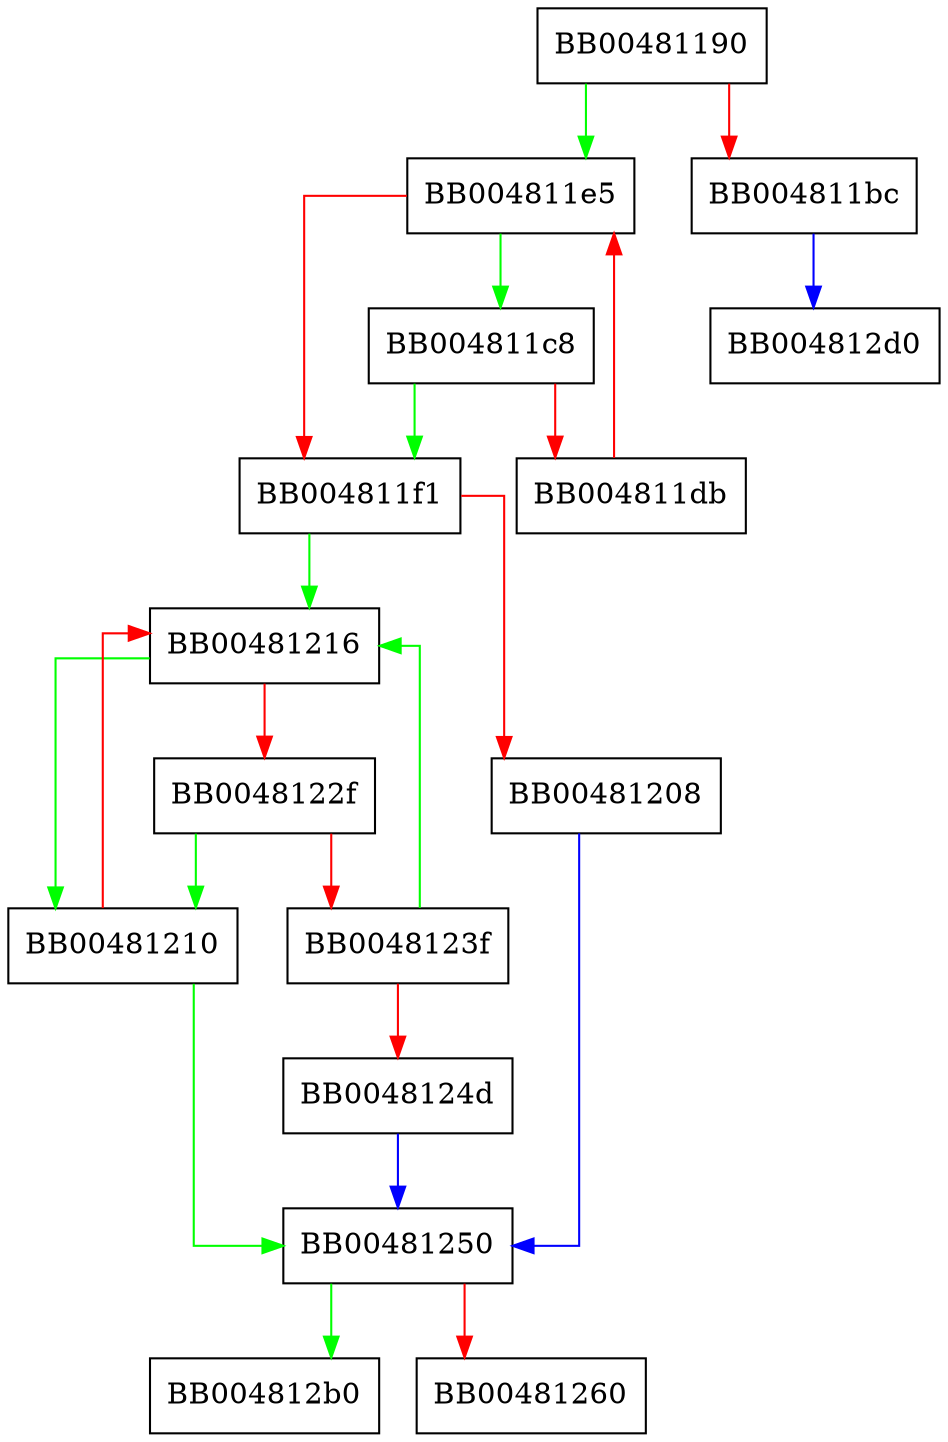 digraph update_cipher_list {
  node [shape="box"];
  graph [splines=ortho];
  BB00481190 -> BB004811e5 [color="green"];
  BB00481190 -> BB004811bc [color="red"];
  BB004811bc -> BB004812d0 [color="blue"];
  BB004811c8 -> BB004811f1 [color="green"];
  BB004811c8 -> BB004811db [color="red"];
  BB004811db -> BB004811e5 [color="red"];
  BB004811e5 -> BB004811c8 [color="green"];
  BB004811e5 -> BB004811f1 [color="red"];
  BB004811f1 -> BB00481216 [color="green"];
  BB004811f1 -> BB00481208 [color="red"];
  BB00481208 -> BB00481250 [color="blue"];
  BB00481210 -> BB00481250 [color="green"];
  BB00481210 -> BB00481216 [color="red"];
  BB00481216 -> BB00481210 [color="green"];
  BB00481216 -> BB0048122f [color="red"];
  BB0048122f -> BB00481210 [color="green"];
  BB0048122f -> BB0048123f [color="red"];
  BB0048123f -> BB00481216 [color="green"];
  BB0048123f -> BB0048124d [color="red"];
  BB0048124d -> BB00481250 [color="blue"];
  BB00481250 -> BB004812b0 [color="green"];
  BB00481250 -> BB00481260 [color="red"];
}